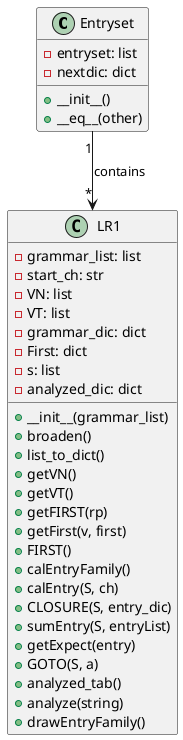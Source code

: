 @startuml

class Entryset {
    - entryset: list
    - nextdic: dict
    + __init__()
    + __eq__(other)
}

class LR1 {
    - grammar_list: list
    - start_ch: str
    - VN: list
    - VT: list
    - grammar_dic: dict
    - First: dict
    - s: list
    - analyzed_dic: dict
    + __init__(grammar_list)
    + broaden()
    + list_to_dict()
    + getVN()
    + getVT()
    + getFIRST(rp)
    + getFirst(v, first)
    + FIRST()
    + calEntryFamily()
    + calEntry(S, ch)
    + CLOSURE(S, entry_dic)
    + sumEntry(S, entryList)
    + getExpect(entry)
    + GOTO(S, a)
    + analyzed_tab()
    + analyze(string)
    + drawEntryFamily()
}

Entryset "1" --> "*" LR1 : contains

@enduml
